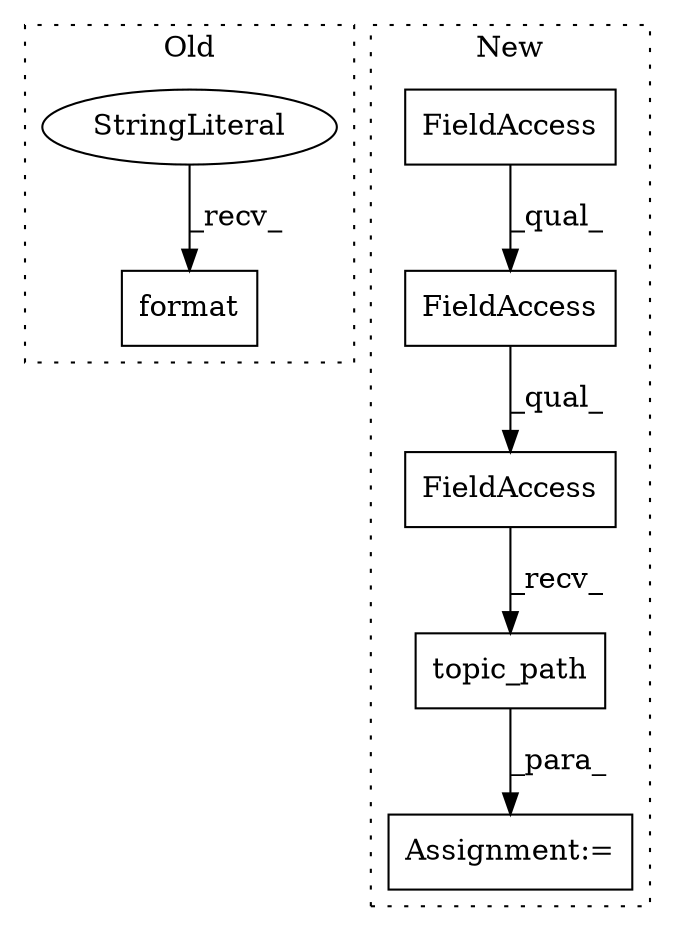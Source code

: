 digraph G {
subgraph cluster0 {
1 [label="format" a="32" s="7069,7091" l="7,1" shape="box"];
6 [label="StringLiteral" a="45" s="7054" l="14" shape="ellipse"];
label = "Old";
style="dotted";
}
subgraph cluster1 {
2 [label="topic_path" a="32" s="6857,6884" l="11,1" shape="box"];
3 [label="FieldAccess" a="22" s="6821" l="35" shape="box"];
4 [label="FieldAccess" a="22" s="6821" l="19" shape="box"];
5 [label="FieldAccess" a="22" s="6821" l="12" shape="box"];
7 [label="Assignment:=" a="7" s="6820" l="1" shape="box"];
label = "New";
style="dotted";
}
2 -> 7 [label="_para_"];
3 -> 2 [label="_recv_"];
4 -> 3 [label="_qual_"];
5 -> 4 [label="_qual_"];
6 -> 1 [label="_recv_"];
}